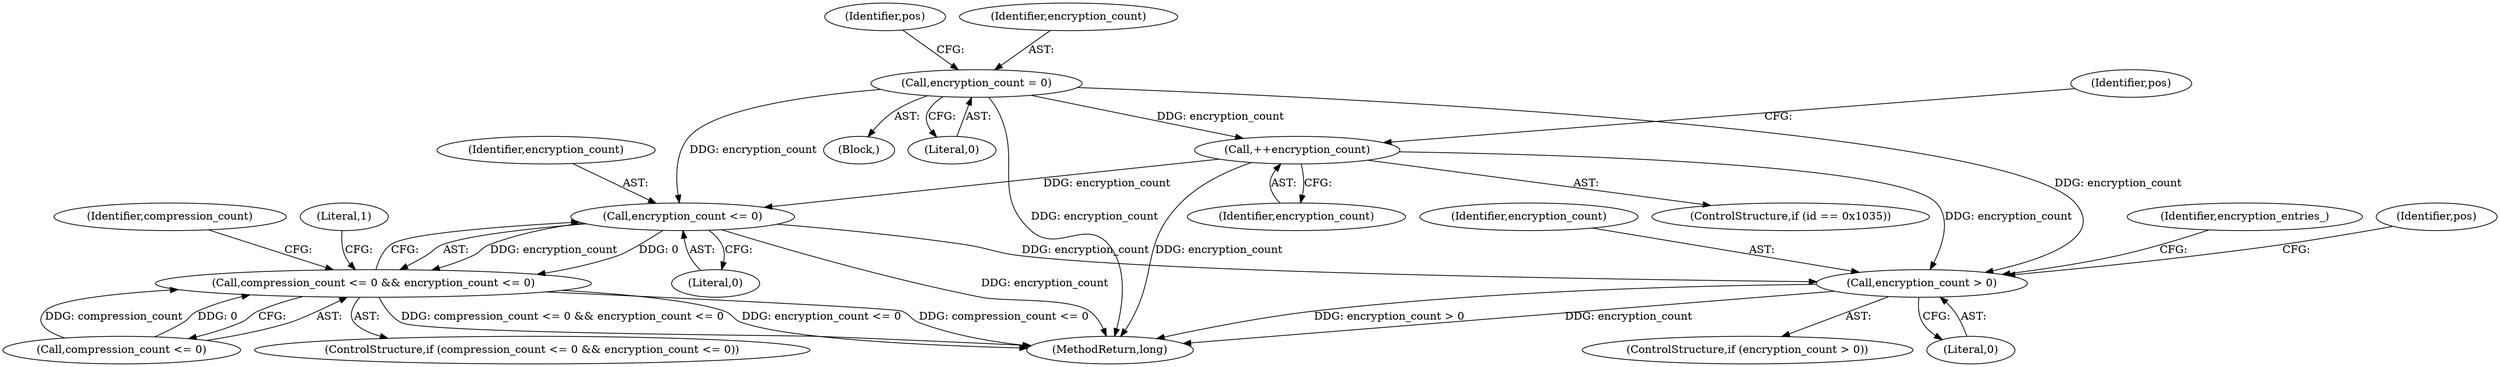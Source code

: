 digraph "0_Android_04839626ed859623901ebd3a5fd483982186b59d_181@API" {
"1000163" [label="(Call,++encryption_count)"];
"1000128" [label="(Call,encryption_count = 0)"];
"1000177" [label="(Call,encryption_count <= 0)"];
"1000173" [label="(Call,compression_count <= 0 && encryption_count <= 0)"];
"1000198" [label="(Call,encryption_count > 0)"];
"1000197" [label="(ControlStructure,if (encryption_count > 0))"];
"1000177" [label="(Call,encryption_count <= 0)"];
"1000164" [label="(Identifier,encryption_count)"];
"1000174" [label="(Call,compression_count <= 0)"];
"1000179" [label="(Literal,0)"];
"1000200" [label="(Literal,0)"];
"1000166" [label="(Identifier,pos)"];
"1000173" [label="(Call,compression_count <= 0 && encryption_count <= 0)"];
"1000128" [label="(Call,encryption_count = 0)"];
"1000198" [label="(Call,encryption_count > 0)"];
"1000133" [label="(Identifier,pos)"];
"1000110" [label="(Block,)"];
"1000362" [label="(MethodReturn,long)"];
"1000215" [label="(Identifier,pos)"];
"1000178" [label="(Identifier,encryption_count)"];
"1000199" [label="(Identifier,encryption_count)"];
"1000129" [label="(Identifier,encryption_count)"];
"1000185" [label="(Identifier,compression_count)"];
"1000130" [label="(Literal,0)"];
"1000204" [label="(Identifier,encryption_entries_)"];
"1000159" [label="(ControlStructure,if (id == 0x1035))"];
"1000182" [label="(Literal,1)"];
"1000172" [label="(ControlStructure,if (compression_count <= 0 && encryption_count <= 0))"];
"1000163" [label="(Call,++encryption_count)"];
"1000163" -> "1000159"  [label="AST: "];
"1000163" -> "1000164"  [label="CFG: "];
"1000164" -> "1000163"  [label="AST: "];
"1000166" -> "1000163"  [label="CFG: "];
"1000163" -> "1000362"  [label="DDG: encryption_count"];
"1000128" -> "1000163"  [label="DDG: encryption_count"];
"1000163" -> "1000177"  [label="DDG: encryption_count"];
"1000163" -> "1000198"  [label="DDG: encryption_count"];
"1000128" -> "1000110"  [label="AST: "];
"1000128" -> "1000130"  [label="CFG: "];
"1000129" -> "1000128"  [label="AST: "];
"1000130" -> "1000128"  [label="AST: "];
"1000133" -> "1000128"  [label="CFG: "];
"1000128" -> "1000362"  [label="DDG: encryption_count"];
"1000128" -> "1000177"  [label="DDG: encryption_count"];
"1000128" -> "1000198"  [label="DDG: encryption_count"];
"1000177" -> "1000173"  [label="AST: "];
"1000177" -> "1000179"  [label="CFG: "];
"1000178" -> "1000177"  [label="AST: "];
"1000179" -> "1000177"  [label="AST: "];
"1000173" -> "1000177"  [label="CFG: "];
"1000177" -> "1000362"  [label="DDG: encryption_count"];
"1000177" -> "1000173"  [label="DDG: encryption_count"];
"1000177" -> "1000173"  [label="DDG: 0"];
"1000177" -> "1000198"  [label="DDG: encryption_count"];
"1000173" -> "1000172"  [label="AST: "];
"1000173" -> "1000174"  [label="CFG: "];
"1000174" -> "1000173"  [label="AST: "];
"1000182" -> "1000173"  [label="CFG: "];
"1000185" -> "1000173"  [label="CFG: "];
"1000173" -> "1000362"  [label="DDG: compression_count <= 0 && encryption_count <= 0"];
"1000173" -> "1000362"  [label="DDG: encryption_count <= 0"];
"1000173" -> "1000362"  [label="DDG: compression_count <= 0"];
"1000174" -> "1000173"  [label="DDG: compression_count"];
"1000174" -> "1000173"  [label="DDG: 0"];
"1000198" -> "1000197"  [label="AST: "];
"1000198" -> "1000200"  [label="CFG: "];
"1000199" -> "1000198"  [label="AST: "];
"1000200" -> "1000198"  [label="AST: "];
"1000204" -> "1000198"  [label="CFG: "];
"1000215" -> "1000198"  [label="CFG: "];
"1000198" -> "1000362"  [label="DDG: encryption_count"];
"1000198" -> "1000362"  [label="DDG: encryption_count > 0"];
}
